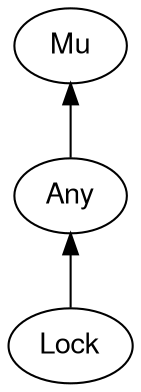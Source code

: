 digraph "perl6-type-graph" {
    rankdir=BT;
    splines=polyline;
    overlap=false; 
    // Types
    "Lock" [color="#000000", fontcolor="#000000", href="/type/Lock", fontname="FreeSans"];
    "Mu" [color="#000000", fontcolor="#000000", href="/type/Mu", fontname="FreeSans"];
    "Any" [color="#000000", fontcolor="#000000", href="/type/Any", fontname="FreeSans"];

    // Superclasses
    "Lock" -> "Any" [color="#000000"];
    "Any" -> "Mu" [color="#000000"];

    // Roles
}
